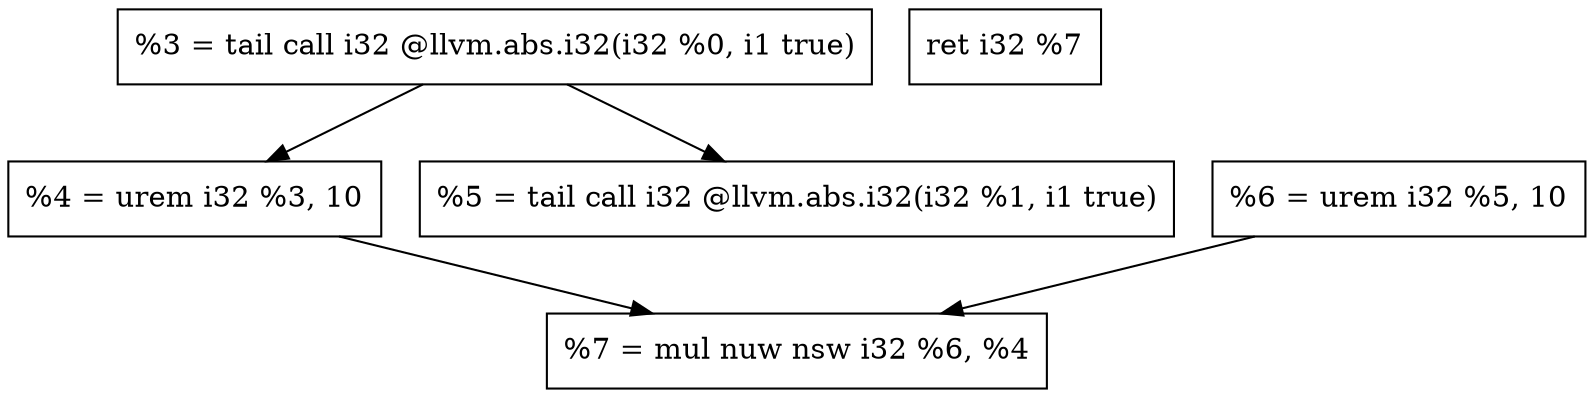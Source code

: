 digraph "DFG for'multiply' function" {
 Node0x55ad3df2a950[shape=record, label="  %3 = tail call i32 @llvm.abs.i32(i32 %0, i1 true)"];
 Node0x55ad3df2aa30[shape=record, label="  %4 = urem i32 %3, 10"];
 Node0x55ad3df2ab50[shape=record, label="  %5 = tail call i32 @llvm.abs.i32(i32 %1, i1 true)"];
 Node0x55ad3df2ac50[shape=record, label="  %6 = urem i32 %5, 10"];
 Node0x55ad3df2ad20[shape=record, label="  %7 = mul nuw nsw i32 %6, %4"];
 Node0x55ad3df2ae10[shape=record, label="  ret i32 %7"];
 Node0x55ad3df2a950 -> Node0x55ad3df2aa30
 Node0x55ad3df2a950 -> Node0x55ad3df2ab50
 Node0x55ad3df2aa30 -> Node0x55ad3df2ad20
 Node0x55ad3df2ac50 -> Node0x55ad3df2ad20
}